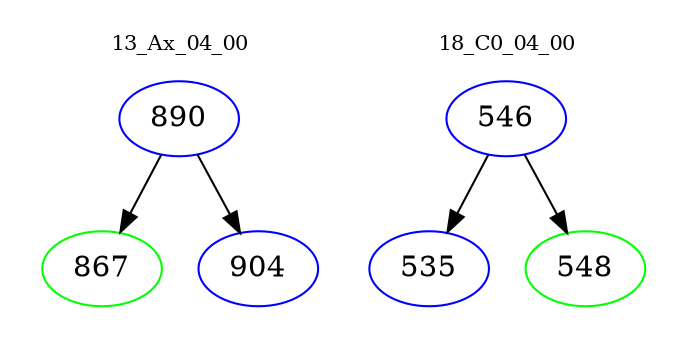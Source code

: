 digraph{
subgraph cluster_0 {
color = white
label = "13_Ax_04_00";
fontsize=10;
T0_890 [label="890", color="blue"]
T0_890 -> T0_867 [color="black"]
T0_867 [label="867", color="green"]
T0_890 -> T0_904 [color="black"]
T0_904 [label="904", color="blue"]
}
subgraph cluster_1 {
color = white
label = "18_C0_04_00";
fontsize=10;
T1_546 [label="546", color="blue"]
T1_546 -> T1_535 [color="black"]
T1_535 [label="535", color="blue"]
T1_546 -> T1_548 [color="black"]
T1_548 [label="548", color="green"]
}
}
